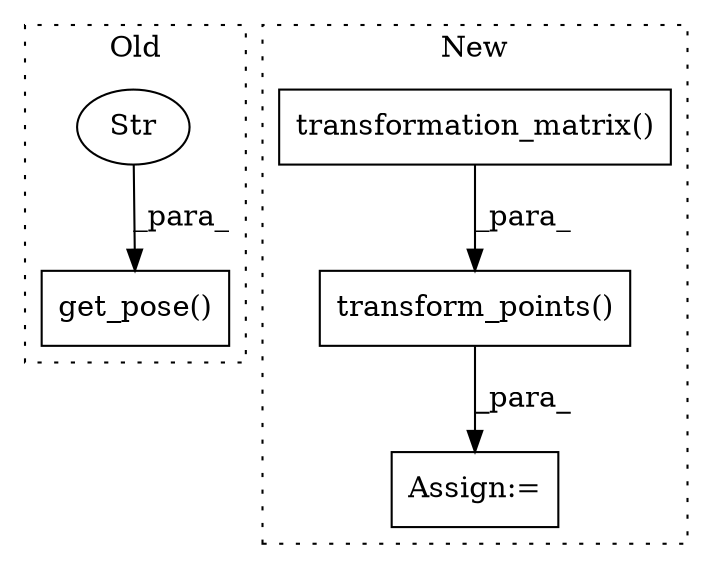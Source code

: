 digraph G {
subgraph cluster0 {
1 [label="get_pose()" a="75" s="10785,10811" l="17,1" shape="box"];
3 [label="Str" a="66" s="10802" l="9" shape="ellipse"];
label = "Old";
style="dotted";
}
subgraph cluster1 {
2 [label="transform_points()" a="75" s="11497,11627" l="47,11" shape="box"];
4 [label="transformation_matrix()" a="75" s="11571,11611" l="39,16" shape="box"];
5 [label="Assign:=" a="68" s="11494" l="3" shape="box"];
label = "New";
style="dotted";
}
2 -> 5 [label="_para_"];
3 -> 1 [label="_para_"];
4 -> 2 [label="_para_"];
}